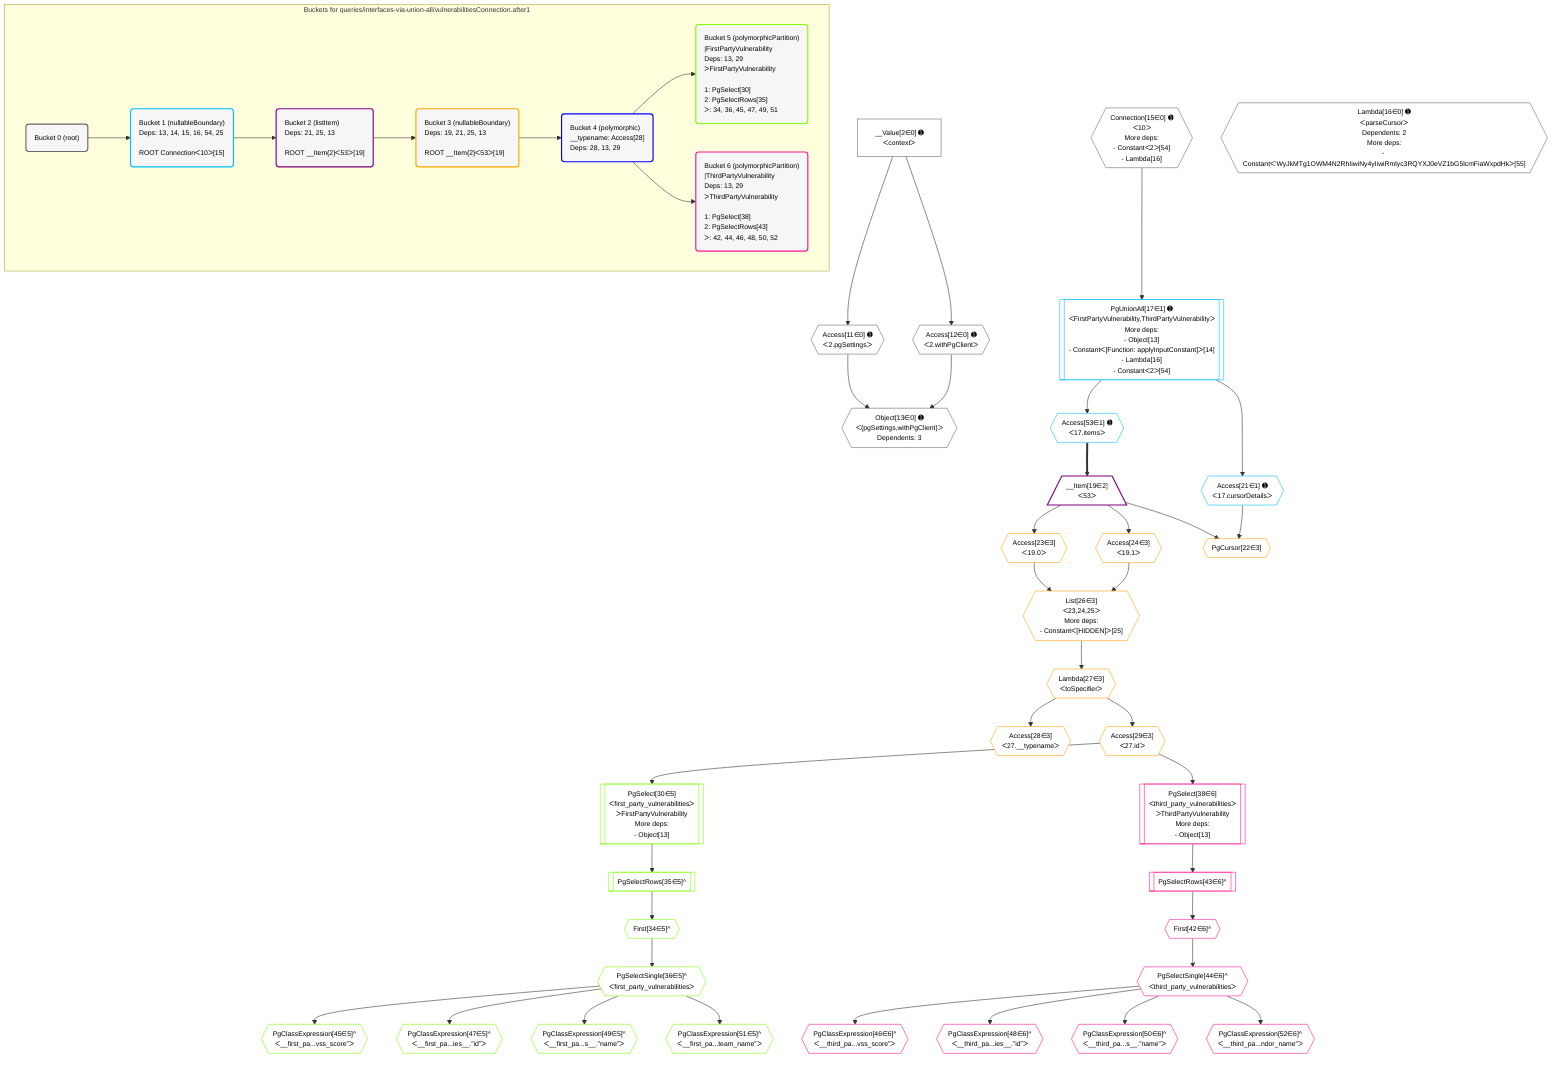 %%{init: {'themeVariables': { 'fontSize': '12px'}}}%%
graph TD
    classDef path fill:#eee,stroke:#000,color:#000
    classDef plan fill:#fff,stroke-width:1px,color:#000
    classDef itemplan fill:#fff,stroke-width:2px,color:#000
    classDef unbatchedplan fill:#dff,stroke-width:1px,color:#000
    classDef sideeffectplan fill:#fcc,stroke-width:2px,color:#000
    classDef bucket fill:#f6f6f6,color:#000,stroke-width:2px,text-align:left

    subgraph "Buckets for queries/interfaces-via-union-all/vulnerabilitiesConnection.after1"
    Bucket0("Bucket 0 (root)"):::bucket
    Bucket1("Bucket 1 (nullableBoundary)<br />Deps: 13, 14, 15, 16, 54, 25<br /><br />ROOT Connectionᐸ10ᐳ[15]"):::bucket
    Bucket2("Bucket 2 (listItem)<br />Deps: 21, 25, 13<br /><br />ROOT __Item{2}ᐸ53ᐳ[19]"):::bucket
    Bucket3("Bucket 3 (nullableBoundary)<br />Deps: 19, 21, 25, 13<br /><br />ROOT __Item{2}ᐸ53ᐳ[19]"):::bucket
    Bucket4("Bucket 4 (polymorphic)<br />__typename: Access[28]<br />Deps: 28, 13, 29"):::bucket
    Bucket5("Bucket 5 (polymorphicPartition)<br />|FirstPartyVulnerability<br />Deps: 13, 29<br />ᐳFirstPartyVulnerability<br /><br />1: PgSelect[30]<br />2: PgSelectRows[35]<br />ᐳ: 34, 36, 45, 47, 49, 51"):::bucket
    Bucket6("Bucket 6 (polymorphicPartition)<br />|ThirdPartyVulnerability<br />Deps: 13, 29<br />ᐳThirdPartyVulnerability<br /><br />1: PgSelect[38]<br />2: PgSelectRows[43]<br />ᐳ: 42, 44, 46, 48, 50, 52"):::bucket
    end
    Bucket0 --> Bucket1
    Bucket1 --> Bucket2
    Bucket2 --> Bucket3
    Bucket3 --> Bucket4
    Bucket4 --> Bucket5 & Bucket6

    %% plan dependencies
    Object13{{"Object[13∈0] ➊<br />ᐸ{pgSettings,withPgClient}ᐳ<br />Dependents: 3"}}:::plan
    Access11{{"Access[11∈0] ➊<br />ᐸ2.pgSettingsᐳ"}}:::plan
    Access12{{"Access[12∈0] ➊<br />ᐸ2.withPgClientᐳ"}}:::plan
    Access11 & Access12 --> Object13
    Connection15{{"Connection[15∈0] ➊<br />ᐸ10ᐳ<br />More deps:<br />- Constantᐸ2ᐳ[54]<br />- Lambda[16]"}}:::plan
    __Value2["__Value[2∈0] ➊<br />ᐸcontextᐳ"]:::plan
    __Value2 --> Access11
    __Value2 --> Access12
    Lambda16{{"Lambda[16∈0] ➊<br />ᐸparseCursorᐳ<br />Dependents: 2<br />More deps:<br />- Constantᐸ'WyJkMTg1OWM4N2RhIiwiNy4yIiwiRmlyc3RQYXJ0eVZ1bG5lcmFiaWxpdHkᐳ[55]"}}:::plan
    PgUnionAll17[["PgUnionAll[17∈1] ➊<br />ᐸFirstPartyVulnerability,ThirdPartyVulnerabilityᐳ<br />More deps:<br />- Object[13]<br />- Constantᐸ[Function: applyInputConstant]ᐳ[14]<br />- Lambda[16]<br />- Constantᐸ2ᐳ[54]"]]:::plan
    Connection15 --> PgUnionAll17
    Access21{{"Access[21∈1] ➊<br />ᐸ17.cursorDetailsᐳ"}}:::plan
    PgUnionAll17 --> Access21
    Access53{{"Access[53∈1] ➊<br />ᐸ17.itemsᐳ"}}:::plan
    PgUnionAll17 --> Access53
    __Item19[/"__Item[19∈2]<br />ᐸ53ᐳ"\]:::itemplan
    Access53 ==> __Item19
    List26{{"List[26∈3]<br />ᐸ23,24,25ᐳ<br />More deps:<br />- Constantᐸ[HIDDEN]ᐳ[25]"}}:::plan
    Access23{{"Access[23∈3]<br />ᐸ19.0ᐳ"}}:::plan
    Access24{{"Access[24∈3]<br />ᐸ19.1ᐳ"}}:::plan
    Access23 & Access24 --> List26
    PgCursor22{{"PgCursor[22∈3]"}}:::plan
    __Item19 & Access21 --> PgCursor22
    __Item19 --> Access23
    __Item19 --> Access24
    Lambda27{{"Lambda[27∈3]<br />ᐸtoSpecifierᐳ"}}:::plan
    List26 --> Lambda27
    Access28{{"Access[28∈3]<br />ᐸ27.__typenameᐳ"}}:::plan
    Lambda27 --> Access28
    Access29{{"Access[29∈3]<br />ᐸ27.idᐳ"}}:::plan
    Lambda27 --> Access29
    PgSelect30[["PgSelect[30∈5]<br />ᐸfirst_party_vulnerabilitiesᐳ<br />ᐳFirstPartyVulnerability<br />More deps:<br />- Object[13]"]]:::plan
    Access29 --> PgSelect30
    First34{{"First[34∈5]^"}}:::plan
    PgSelectRows35[["PgSelectRows[35∈5]^"]]:::plan
    PgSelectRows35 --> First34
    PgSelect30 --> PgSelectRows35
    PgSelectSingle36{{"PgSelectSingle[36∈5]^<br />ᐸfirst_party_vulnerabilitiesᐳ"}}:::plan
    First34 --> PgSelectSingle36
    PgClassExpression45{{"PgClassExpression[45∈5]^<br />ᐸ__first_pa...vss_score”ᐳ"}}:::plan
    PgSelectSingle36 --> PgClassExpression45
    PgClassExpression47{{"PgClassExpression[47∈5]^<br />ᐸ__first_pa...ies__.”id”ᐳ"}}:::plan
    PgSelectSingle36 --> PgClassExpression47
    PgClassExpression49{{"PgClassExpression[49∈5]^<br />ᐸ__first_pa...s__.”name”ᐳ"}}:::plan
    PgSelectSingle36 --> PgClassExpression49
    PgClassExpression51{{"PgClassExpression[51∈5]^<br />ᐸ__first_pa...team_name”ᐳ"}}:::plan
    PgSelectSingle36 --> PgClassExpression51
    PgSelect38[["PgSelect[38∈6]<br />ᐸthird_party_vulnerabilitiesᐳ<br />ᐳThirdPartyVulnerability<br />More deps:<br />- Object[13]"]]:::plan
    Access29 --> PgSelect38
    First42{{"First[42∈6]^"}}:::plan
    PgSelectRows43[["PgSelectRows[43∈6]^"]]:::plan
    PgSelectRows43 --> First42
    PgSelect38 --> PgSelectRows43
    PgSelectSingle44{{"PgSelectSingle[44∈6]^<br />ᐸthird_party_vulnerabilitiesᐳ"}}:::plan
    First42 --> PgSelectSingle44
    PgClassExpression46{{"PgClassExpression[46∈6]^<br />ᐸ__third_pa...vss_score”ᐳ"}}:::plan
    PgSelectSingle44 --> PgClassExpression46
    PgClassExpression48{{"PgClassExpression[48∈6]^<br />ᐸ__third_pa...ies__.”id”ᐳ"}}:::plan
    PgSelectSingle44 --> PgClassExpression48
    PgClassExpression50{{"PgClassExpression[50∈6]^<br />ᐸ__third_pa...s__.”name”ᐳ"}}:::plan
    PgSelectSingle44 --> PgClassExpression50
    PgClassExpression52{{"PgClassExpression[52∈6]^<br />ᐸ__third_pa...ndor_name”ᐳ"}}:::plan
    PgSelectSingle44 --> PgClassExpression52

    %% define steps
    classDef bucket0 stroke:#696969
    class Bucket0,__Value2,Access11,Access12,Object13,Connection15,Lambda16 bucket0
    classDef bucket1 stroke:#00bfff
    class Bucket1,PgUnionAll17,Access21,Access53 bucket1
    classDef bucket2 stroke:#7f007f
    class Bucket2,__Item19 bucket2
    classDef bucket3 stroke:#ffa500
    class Bucket3,PgCursor22,Access23,Access24,List26,Lambda27,Access28,Access29 bucket3
    classDef bucket4 stroke:#0000ff
    class Bucket4 bucket4
    classDef bucket5 stroke:#7fff00
    class Bucket5,PgSelect30,First34,PgSelectRows35,PgSelectSingle36,PgClassExpression45,PgClassExpression47,PgClassExpression49,PgClassExpression51 bucket5
    classDef bucket6 stroke:#ff1493
    class Bucket6,PgSelect38,First42,PgSelectRows43,PgSelectSingle44,PgClassExpression46,PgClassExpression48,PgClassExpression50,PgClassExpression52 bucket6